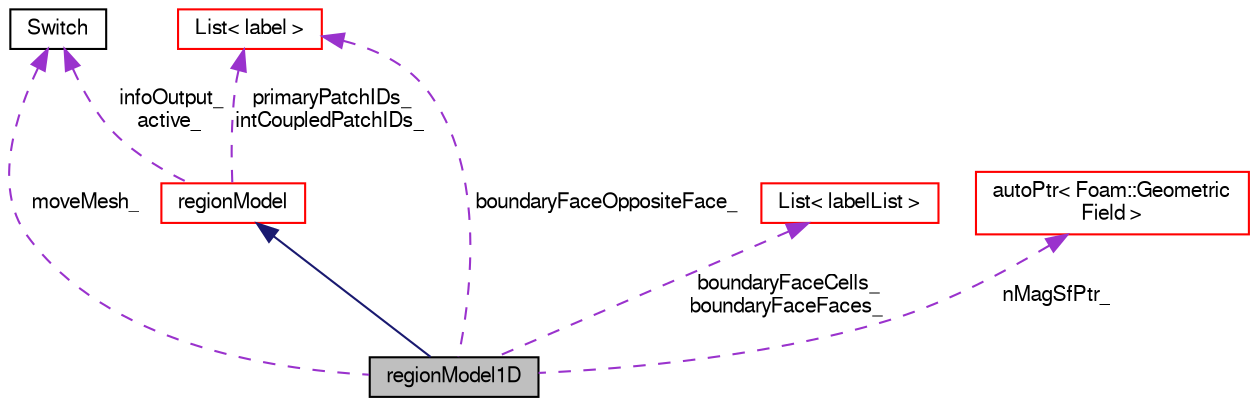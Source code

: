 digraph "regionModel1D"
{
  bgcolor="transparent";
  edge [fontname="FreeSans",fontsize="10",labelfontname="FreeSans",labelfontsize="10"];
  node [fontname="FreeSans",fontsize="10",shape=record];
  Node24 [label="regionModel1D",height=0.2,width=0.4,color="black", fillcolor="grey75", style="filled", fontcolor="black"];
  Node25 -> Node24 [dir="back",color="midnightblue",fontsize="10",style="solid",fontname="FreeSans"];
  Node25 [label="regionModel",height=0.2,width=0.4,color="red",URL="$a28998.html"];
  Node49 -> Node25 [dir="back",color="darkorchid3",fontsize="10",style="dashed",label=" infoOutput_\nactive_" ,fontname="FreeSans"];
  Node49 [label="Switch",height=0.2,width=0.4,color="black",URL="$a27626.html",tooltip="A simple wrapper around bool so that it can be read as a word: true/false, on/off, yes/no, y/n, t/f, or none. "];
  Node68 -> Node25 [dir="back",color="darkorchid3",fontsize="10",style="dashed",label=" primaryPatchIDs_\nintCoupledPatchIDs_" ,fontname="FreeSans"];
  Node68 [label="List\< label \>",height=0.2,width=0.4,color="red",URL="$a25694.html"];
  Node95 -> Node24 [dir="back",color="darkorchid3",fontsize="10",style="dashed",label=" boundaryFaceCells_\nboundaryFaceFaces_" ,fontname="FreeSans"];
  Node95 [label="List\< labelList \>",height=0.2,width=0.4,color="red",URL="$a25694.html"];
  Node97 -> Node24 [dir="back",color="darkorchid3",fontsize="10",style="dashed",label=" nMagSfPtr_" ,fontname="FreeSans"];
  Node97 [label="autoPtr\< Foam::Geometric\lField \>",height=0.2,width=0.4,color="red",URL="$a25958.html"];
  Node49 -> Node24 [dir="back",color="darkorchid3",fontsize="10",style="dashed",label=" moveMesh_" ,fontname="FreeSans"];
  Node68 -> Node24 [dir="back",color="darkorchid3",fontsize="10",style="dashed",label=" boundaryFaceOppositeFace_" ,fontname="FreeSans"];
}
